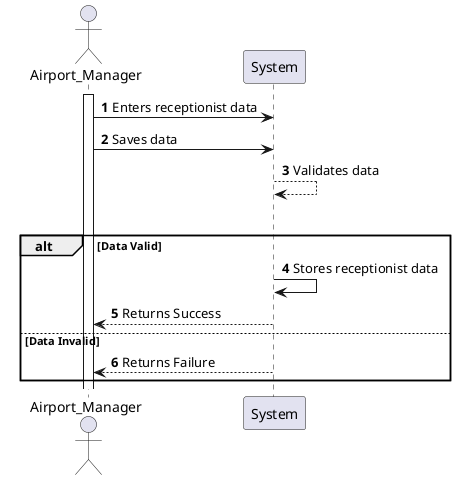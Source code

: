 @startuml
'https://plantuml.com/sequence-diagram

autonumber

Actor "Airport_Manager"
participant "System" as Sys
activate Airport_Manager

Airport_Manager -> Sys: Enters receptionist data
Airport_Manager -> Sys: Saves data
Sys --> Sys: Validates data

 group "alt" Data Valid
    alt Data Valid
        Sys -> Sys: Stores receptionist data
        Sys --> Airport_Manager: Returns Success
    else Data Invalid
        Sys --> Airport_Manager: Returns Failure
 end

@enduml